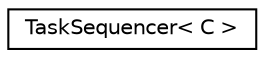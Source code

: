 digraph "Graphical Class Hierarchy"
{
  edge [fontname="Helvetica",fontsize="10",labelfontname="Helvetica",labelfontsize="10"];
  node [fontname="Helvetica",fontsize="10",shape=record];
  rankdir="LR";
  Node0 [label="TaskSequencer\< C \>",height=0.2,width=0.4,color="black", fillcolor="white", style="filled",URL="$classkaldi_1_1TaskSequencer.html"];
}
